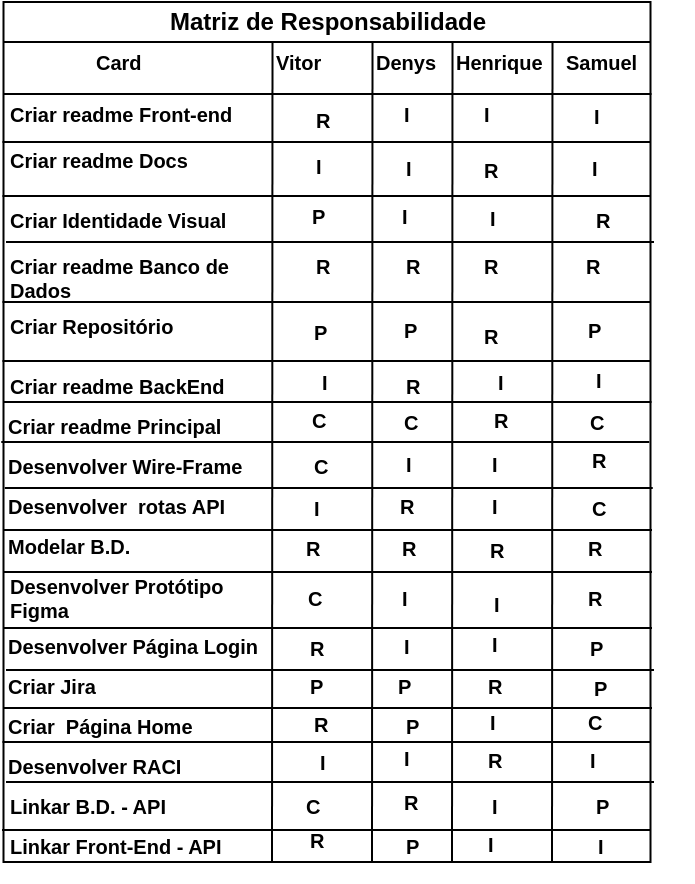 <mxfile>
    <diagram id="aZC29gAntfsDg5aTyT4Q" name="Page-1">
        <mxGraphModel dx="1061" dy="519" grid="1" gridSize="10" guides="1" tooltips="1" connect="1" arrows="1" fold="1" page="1" pageScale="1" pageWidth="827" pageHeight="1169" math="0" shadow="0">
            <root>
                <mxCell id="0"/>
                <mxCell id="1" parent="0"/>
                <mxCell id="7" value="&lt;font color=&quot;#000000&quot;&gt;Matriz de Responsabilidade&lt;/font&gt;" style="swimlane;whiteSpace=wrap;html=1;rotation=0;startSize=20;labelBackgroundColor=none;swimlaneFillColor=default;fillColor=default;" parent="1" vertex="1">
                    <mxGeometry x="175.75" y="40" width="323.5" height="430" as="geometry">
                        <mxRectangle x="-125.0" y="365" width="140" height="30" as="alternateBounds"/>
                    </mxGeometry>
                </mxCell>
                <mxCell id="11" value="&lt;span style=&quot;font-family: Helvetica; font-size: 10px; font-style: normal; font-variant-ligatures: normal; font-variant-caps: normal; font-weight: 700; letter-spacing: normal; orphans: 2; text-align: center; text-indent: 0px; text-transform: none; widows: 2; word-spacing: 0px; -webkit-text-stroke-width: 0px; text-decoration-thickness: initial; text-decoration-style: initial; text-decoration-color: initial; float: none; display: inline !important;&quot;&gt;Vitor&lt;br style=&quot;font-size: 10px;&quot;&gt;&lt;/span&gt;" style="text;whiteSpace=wrap;html=1;rotation=0;fontSize=10;labelBackgroundColor=none;fillColor=none;" parent="7" vertex="1">
                    <mxGeometry x="134.25" y="18" width="65" height="20" as="geometry"/>
                </mxCell>
                <mxCell id="17" value="&lt;span style=&quot;font-family: Helvetica; font-size: 10px; font-style: normal; font-variant-ligatures: normal; font-variant-caps: normal; font-weight: 700; letter-spacing: normal; orphans: 2; text-align: center; text-indent: 0px; text-transform: none; widows: 2; word-spacing: 0px; -webkit-text-stroke-width: 0px; text-decoration-thickness: initial; text-decoration-style: initial; text-decoration-color: initial; float: none; display: inline !important;&quot;&gt;Card&lt;br style=&quot;font-size: 10px;&quot;&gt;&lt;/span&gt;" style="text;whiteSpace=wrap;html=1;rotation=0;fontSize=10;labelBackgroundColor=none;fillColor=none;" parent="7" vertex="1">
                    <mxGeometry x="44.25" y="18" width="65" height="20" as="geometry"/>
                </mxCell>
                <mxCell id="9" value="" style="endArrow=none;html=1;" parent="7" edge="1">
                    <mxGeometry width="50" height="50" relative="1" as="geometry">
                        <mxPoint y="46" as="sourcePoint"/>
                        <mxPoint x="324" y="46" as="targetPoint"/>
                    </mxGeometry>
                </mxCell>
                <mxCell id="59" value="&lt;span style=&quot;font-family: Helvetica; font-size: 10px; font-style: normal; font-variant-ligatures: normal; font-variant-caps: normal; font-weight: 700; letter-spacing: normal; orphans: 2; text-align: center; text-indent: 0px; text-transform: none; widows: 2; word-spacing: 0px; -webkit-text-stroke-width: 0px; text-decoration-thickness: initial; text-decoration-style: initial; text-decoration-color: initial; float: none; display: inline !important;&quot;&gt;Henrique&lt;br style=&quot;font-size: 10px;&quot;&gt;&lt;/span&gt;" style="text;whiteSpace=wrap;html=1;rotation=0;fontSize=10;labelBackgroundColor=none;fillColor=none;" vertex="1" parent="7">
                    <mxGeometry x="224.25" y="18" width="65" height="20" as="geometry"/>
                </mxCell>
                <mxCell id="58" value="&lt;span style=&quot;font-family: Helvetica; font-size: 10px; font-style: normal; font-variant-ligatures: normal; font-variant-caps: normal; font-weight: 700; letter-spacing: normal; orphans: 2; text-align: center; text-indent: 0px; text-transform: none; widows: 2; word-spacing: 0px; -webkit-text-stroke-width: 0px; text-decoration-thickness: initial; text-decoration-style: initial; text-decoration-color: initial; float: none; display: inline !important;&quot;&gt;Samuel&lt;br style=&quot;font-size: 10px;&quot;&gt;&lt;/span&gt;" style="text;whiteSpace=wrap;html=1;rotation=0;fontSize=10;labelBackgroundColor=none;fillColor=none;" vertex="1" parent="7">
                    <mxGeometry x="279.25" y="18" width="65" height="20" as="geometry"/>
                </mxCell>
                <mxCell id="57" value="&lt;span style=&quot;font-family: Helvetica; font-size: 10px; font-style: normal; font-variant-ligatures: normal; font-variant-caps: normal; font-weight: 700; letter-spacing: normal; orphans: 2; text-align: center; text-indent: 0px; text-transform: none; widows: 2; word-spacing: 0px; -webkit-text-stroke-width: 0px; text-decoration-thickness: initial; text-decoration-style: initial; text-decoration-color: initial; float: none; display: inline !important;&quot;&gt;Denys&lt;br style=&quot;font-size: 10px;&quot;&gt;&lt;/span&gt;" style="text;whiteSpace=wrap;html=1;rotation=0;fontSize=10;labelBackgroundColor=none;fillColor=none;" vertex="1" parent="7">
                    <mxGeometry x="184.25" y="18" width="65" height="20" as="geometry"/>
                </mxCell>
                <mxCell id="62" value="" style="endArrow=none;html=1;" edge="1" parent="7">
                    <mxGeometry width="50" height="50" relative="1" as="geometry">
                        <mxPoint x="274.5" y="20" as="sourcePoint"/>
                        <mxPoint x="274.25" y="430" as="targetPoint"/>
                    </mxGeometry>
                </mxCell>
                <mxCell id="64" value="" style="endArrow=none;html=1;" edge="1" parent="7">
                    <mxGeometry width="50" height="50" relative="1" as="geometry">
                        <mxPoint x="224.5" y="20" as="sourcePoint"/>
                        <mxPoint x="224.25" y="430" as="targetPoint"/>
                    </mxGeometry>
                </mxCell>
                <mxCell id="65" value="" style="endArrow=none;html=1;" edge="1" parent="7">
                    <mxGeometry width="50" height="50" relative="1" as="geometry">
                        <mxPoint x="184.5" y="20" as="sourcePoint"/>
                        <mxPoint x="184.25" y="430" as="targetPoint"/>
                    </mxGeometry>
                </mxCell>
                <mxCell id="66" value="" style="endArrow=none;html=1;" edge="1" parent="7">
                    <mxGeometry width="50" height="50" relative="1" as="geometry">
                        <mxPoint x="134.5" y="20" as="sourcePoint"/>
                        <mxPoint x="134.25" y="430" as="targetPoint"/>
                    </mxGeometry>
                </mxCell>
                <mxCell id="67" value="" style="endArrow=none;html=1;" edge="1" parent="7">
                    <mxGeometry width="50" height="50" relative="1" as="geometry">
                        <mxPoint x="-0.5" y="70" as="sourcePoint"/>
                        <mxPoint x="323.5" y="70" as="targetPoint"/>
                    </mxGeometry>
                </mxCell>
                <mxCell id="68" value="&lt;span style=&quot;font-family: Helvetica; font-size: 10px; font-style: normal; font-variant-ligatures: normal; font-variant-caps: normal; font-weight: 700; letter-spacing: normal; orphans: 2; text-align: center; text-indent: 0px; text-transform: none; widows: 2; word-spacing: 0px; -webkit-text-stroke-width: 0px; text-decoration-thickness: initial; text-decoration-style: initial; text-decoration-color: initial; float: none; display: inline !important;&quot;&gt;Criar readme Front-end&lt;br style=&quot;font-size: 10px;&quot;&gt;&lt;/span&gt;" style="text;whiteSpace=wrap;html=1;rotation=0;fontSize=10;labelBackgroundColor=none;fillColor=none;" vertex="1" parent="7">
                    <mxGeometry x="1.25" y="44" width="130" height="30" as="geometry"/>
                </mxCell>
                <mxCell id="69" value="" style="endArrow=none;html=1;" edge="1" parent="7">
                    <mxGeometry width="50" height="50" relative="1" as="geometry">
                        <mxPoint x="-0.5" y="97" as="sourcePoint"/>
                        <mxPoint x="323.5" y="97" as="targetPoint"/>
                    </mxGeometry>
                </mxCell>
                <mxCell id="70" value="&lt;span style=&quot;font-family: Helvetica; font-size: 10px; font-style: normal; font-variant-ligatures: normal; font-variant-caps: normal; font-weight: 700; letter-spacing: normal; orphans: 2; text-align: center; text-indent: 0px; text-transform: none; widows: 2; word-spacing: 0px; -webkit-text-stroke-width: 0px; text-decoration-thickness: initial; text-decoration-style: initial; text-decoration-color: initial; float: none; display: inline !important;&quot;&gt;Criar readme Docs&lt;br style=&quot;font-size: 10px;&quot;&gt;&lt;/span&gt;" style="text;whiteSpace=wrap;html=1;rotation=0;fontSize=10;labelBackgroundColor=none;fillColor=none;" vertex="1" parent="7">
                    <mxGeometry x="1.25" y="67" width="130" height="30" as="geometry"/>
                </mxCell>
                <mxCell id="73" value="&lt;span style=&quot;font-family: Helvetica; font-size: 10px; font-style: normal; font-variant-ligatures: normal; font-variant-caps: normal; font-weight: 700; letter-spacing: normal; orphans: 2; text-align: center; text-indent: 0px; text-transform: none; widows: 2; word-spacing: 0px; -webkit-text-stroke-width: 0px; text-decoration-thickness: initial; text-decoration-style: initial; text-decoration-color: initial; float: none; display: inline !important;&quot;&gt;Criar readme Banco de Dados&lt;br style=&quot;font-size: 10px;&quot;&gt;&lt;/span&gt;" style="text;whiteSpace=wrap;html=1;rotation=0;fontSize=10;labelBackgroundColor=none;fillColor=none;" vertex="1" parent="7">
                    <mxGeometry x="1.25" y="120" width="130" height="30" as="geometry"/>
                </mxCell>
                <mxCell id="72" value="&lt;span style=&quot;font-family: Helvetica; font-size: 10px; font-style: normal; font-variant-ligatures: normal; font-variant-caps: normal; font-weight: 700; letter-spacing: normal; orphans: 2; text-align: center; text-indent: 0px; text-transform: none; widows: 2; word-spacing: 0px; -webkit-text-stroke-width: 0px; text-decoration-thickness: initial; text-decoration-style: initial; text-decoration-color: initial; float: none; display: inline !important;&quot;&gt;Criar Repositório&lt;br style=&quot;font-size: 10px;&quot;&gt;&lt;/span&gt;" style="text;whiteSpace=wrap;html=1;rotation=0;fontSize=10;labelBackgroundColor=none;fillColor=none;" vertex="1" parent="7">
                    <mxGeometry x="1.25" y="150" width="130" height="30" as="geometry"/>
                </mxCell>
                <mxCell id="71" value="&lt;span style=&quot;font-family: Helvetica; font-size: 10px; font-style: normal; font-variant-ligatures: normal; font-variant-caps: normal; font-weight: 700; letter-spacing: normal; orphans: 2; text-align: center; text-indent: 0px; text-transform: none; widows: 2; word-spacing: 0px; -webkit-text-stroke-width: 0px; text-decoration-thickness: initial; text-decoration-style: initial; text-decoration-color: initial; float: none; display: inline !important;&quot;&gt;Criar Identidade Visual&lt;br style=&quot;font-size: 10px;&quot;&gt;&lt;/span&gt;" style="text;whiteSpace=wrap;html=1;rotation=0;fontSize=10;labelBackgroundColor=none;fillColor=none;" vertex="1" parent="7">
                    <mxGeometry x="1.25" y="97" width="130" height="30" as="geometry"/>
                </mxCell>
                <mxCell id="74" value="" style="endArrow=none;html=1;" edge="1" parent="7">
                    <mxGeometry width="50" height="50" relative="1" as="geometry">
                        <mxPoint x="1.25" y="120" as="sourcePoint"/>
                        <mxPoint x="325.25" y="120" as="targetPoint"/>
                    </mxGeometry>
                </mxCell>
                <mxCell id="75" value="" style="endArrow=none;html=1;" edge="1" parent="7">
                    <mxGeometry width="50" height="50" relative="1" as="geometry">
                        <mxPoint x="-0.5" y="150" as="sourcePoint"/>
                        <mxPoint x="323.5" y="150" as="targetPoint"/>
                    </mxGeometry>
                </mxCell>
                <mxCell id="76" value="" style="endArrow=none;html=1;" edge="1" parent="7">
                    <mxGeometry width="50" height="50" relative="1" as="geometry">
                        <mxPoint x="-0.5" y="179.49" as="sourcePoint"/>
                        <mxPoint x="323.5" y="179.49" as="targetPoint"/>
                    </mxGeometry>
                </mxCell>
                <mxCell id="77" value="&lt;span style=&quot;font-family: Helvetica; font-size: 10px; font-style: normal; font-variant-ligatures: normal; font-variant-caps: normal; font-weight: 700; letter-spacing: normal; orphans: 2; text-align: center; text-indent: 0px; text-transform: none; widows: 2; word-spacing: 0px; -webkit-text-stroke-width: 0px; text-decoration-thickness: initial; text-decoration-style: initial; text-decoration-color: initial; float: none; display: inline !important;&quot;&gt;Criar readme BackEnd&lt;br style=&quot;font-size: 10px;&quot;&gt;&lt;/span&gt;" style="text;whiteSpace=wrap;html=1;rotation=0;fontSize=10;labelBackgroundColor=none;fillColor=none;" vertex="1" parent="7">
                    <mxGeometry x="1.25" y="180" width="130" height="30" as="geometry"/>
                </mxCell>
                <mxCell id="78" value="&lt;span style=&quot;font-family: Helvetica; font-size: 10px; font-style: normal; font-variant-ligatures: normal; font-variant-caps: normal; font-weight: 700; letter-spacing: normal; orphans: 2; text-align: center; text-indent: 0px; text-transform: none; widows: 2; word-spacing: 0px; -webkit-text-stroke-width: 0px; text-decoration-thickness: initial; text-decoration-style: initial; text-decoration-color: initial; float: none; display: inline !important;&quot;&gt;Criar readme Principal&lt;br style=&quot;font-size: 10px;&quot;&gt;&lt;/span&gt;" style="text;whiteSpace=wrap;html=1;rotation=0;fontSize=10;labelBackgroundColor=none;fillColor=none;" vertex="1" parent="7">
                    <mxGeometry y="200" width="130" height="30" as="geometry"/>
                </mxCell>
                <mxCell id="79" value="&lt;span style=&quot;font-family: Helvetica; font-size: 10px; font-style: normal; font-variant-ligatures: normal; font-variant-caps: normal; font-weight: 700; letter-spacing: normal; orphans: 2; text-align: center; text-indent: 0px; text-transform: none; widows: 2; word-spacing: 0px; -webkit-text-stroke-width: 0px; text-decoration-thickness: initial; text-decoration-style: initial; text-decoration-color: initial; float: none; display: inline !important;&quot;&gt;Desenvolver Wire-Frame&lt;br style=&quot;font-size: 10px;&quot;&gt;&lt;/span&gt;" style="text;whiteSpace=wrap;html=1;rotation=0;fontSize=10;labelBackgroundColor=none;fillColor=none;" vertex="1" parent="7">
                    <mxGeometry y="220" width="130" height="30" as="geometry"/>
                </mxCell>
                <mxCell id="80" value="&lt;span style=&quot;font-family: Helvetica; font-size: 10px; font-style: normal; font-variant-ligatures: normal; font-variant-caps: normal; font-weight: 700; letter-spacing: normal; orphans: 2; text-align: center; text-indent: 0px; text-transform: none; widows: 2; word-spacing: 0px; -webkit-text-stroke-width: 0px; text-decoration-thickness: initial; text-decoration-style: initial; text-decoration-color: initial; float: none; display: inline !important;&quot;&gt;Desenvolver&amp;nbsp; rotas API&lt;br style=&quot;font-size: 10px;&quot;&gt;&lt;/span&gt;" style="text;whiteSpace=wrap;html=1;rotation=0;fontSize=10;labelBackgroundColor=none;fillColor=none;" vertex="1" parent="7">
                    <mxGeometry y="240" width="130" height="30" as="geometry"/>
                </mxCell>
                <mxCell id="81" value="&lt;span style=&quot;font-family: Helvetica; font-size: 10px; font-style: normal; font-variant-ligatures: normal; font-variant-caps: normal; font-weight: 700; letter-spacing: normal; orphans: 2; text-align: center; text-indent: 0px; text-transform: none; widows: 2; word-spacing: 0px; -webkit-text-stroke-width: 0px; text-decoration-thickness: initial; text-decoration-style: initial; text-decoration-color: initial; float: none; display: inline !important;&quot;&gt;Modelar B.D.&lt;br style=&quot;font-size: 10px;&quot;&gt;&lt;/span&gt;" style="text;whiteSpace=wrap;html=1;rotation=0;fontSize=10;labelBackgroundColor=none;fillColor=none;" vertex="1" parent="7">
                    <mxGeometry y="260" width="130" height="30" as="geometry"/>
                </mxCell>
                <mxCell id="82" value="&lt;span style=&quot;font-family: Helvetica; font-size: 10px; font-style: normal; font-variant-ligatures: normal; font-variant-caps: normal; font-weight: 700; letter-spacing: normal; orphans: 2; text-align: center; text-indent: 0px; text-transform: none; widows: 2; word-spacing: 0px; -webkit-text-stroke-width: 0px; text-decoration-thickness: initial; text-decoration-style: initial; text-decoration-color: initial; float: none; display: inline !important;&quot;&gt;Desenvolver Protótipo Figma&lt;br style=&quot;font-size: 10px;&quot;&gt;&lt;/span&gt;" style="text;whiteSpace=wrap;html=1;rotation=0;fontSize=10;labelBackgroundColor=none;fillColor=none;" vertex="1" parent="7">
                    <mxGeometry x="1.25" y="280" width="130" height="30" as="geometry"/>
                </mxCell>
                <mxCell id="83" value="&lt;span style=&quot;font-family: Helvetica; font-size: 10px; font-style: normal; font-variant-ligatures: normal; font-variant-caps: normal; font-weight: 700; letter-spacing: normal; orphans: 2; text-align: center; text-indent: 0px; text-transform: none; widows: 2; word-spacing: 0px; -webkit-text-stroke-width: 0px; text-decoration-thickness: initial; text-decoration-style: initial; text-decoration-color: initial; float: none; display: inline !important;&quot;&gt;Desenvolver Página Login&lt;br style=&quot;font-size: 10px;&quot;&gt;&lt;/span&gt;" style="text;whiteSpace=wrap;html=1;rotation=0;fontSize=10;labelBackgroundColor=none;fillColor=none;" vertex="1" parent="7">
                    <mxGeometry y="310" width="130" height="30" as="geometry"/>
                </mxCell>
                <mxCell id="84" value="&lt;span style=&quot;font-family: Helvetica; font-size: 10px; font-style: normal; font-variant-ligatures: normal; font-variant-caps: normal; font-weight: 700; letter-spacing: normal; orphans: 2; text-align: center; text-indent: 0px; text-transform: none; widows: 2; word-spacing: 0px; -webkit-text-stroke-width: 0px; text-decoration-thickness: initial; text-decoration-style: initial; text-decoration-color: initial; float: none; display: inline !important;&quot;&gt;Criar Jira&lt;br style=&quot;font-size: 10px;&quot;&gt;&lt;/span&gt;" style="text;whiteSpace=wrap;html=1;rotation=0;fontSize=10;labelBackgroundColor=none;fillColor=none;" vertex="1" parent="7">
                    <mxGeometry y="330" width="130" height="30" as="geometry"/>
                </mxCell>
                <mxCell id="85" value="&lt;span style=&quot;font-family: Helvetica; font-size: 10px; font-style: normal; font-variant-ligatures: normal; font-variant-caps: normal; font-weight: 700; letter-spacing: normal; orphans: 2; text-align: center; text-indent: 0px; text-transform: none; widows: 2; word-spacing: 0px; -webkit-text-stroke-width: 0px; text-decoration-thickness: initial; text-decoration-style: initial; text-decoration-color: initial; float: none; display: inline !important;&quot;&gt;Desenvolver RACI&lt;br style=&quot;font-size: 10px;&quot;&gt;&lt;/span&gt;" style="text;whiteSpace=wrap;html=1;rotation=0;fontSize=10;labelBackgroundColor=none;fillColor=none;" vertex="1" parent="7">
                    <mxGeometry y="370" width="130" height="30" as="geometry"/>
                </mxCell>
                <mxCell id="86" value="&lt;span style=&quot;font-family: Helvetica; font-size: 10px; font-style: normal; font-variant-ligatures: normal; font-variant-caps: normal; font-weight: 700; letter-spacing: normal; orphans: 2; text-align: center; text-indent: 0px; text-transform: none; widows: 2; word-spacing: 0px; -webkit-text-stroke-width: 0px; text-decoration-thickness: initial; text-decoration-style: initial; text-decoration-color: initial; float: none; display: inline !important;&quot;&gt;Criar&amp;nbsp; Página Home&lt;br style=&quot;font-size: 10px;&quot;&gt;&lt;/span&gt;" style="text;whiteSpace=wrap;html=1;rotation=0;fontSize=10;labelBackgroundColor=none;fillColor=none;" vertex="1" parent="7">
                    <mxGeometry y="350" width="130" height="30" as="geometry"/>
                </mxCell>
                <mxCell id="87" value="" style="endArrow=none;html=1;" edge="1" parent="7">
                    <mxGeometry width="50" height="50" relative="1" as="geometry">
                        <mxPoint y="200" as="sourcePoint"/>
                        <mxPoint x="324" y="200" as="targetPoint"/>
                    </mxGeometry>
                </mxCell>
                <mxCell id="88" value="" style="endArrow=none;html=1;" edge="1" parent="7">
                    <mxGeometry width="50" height="50" relative="1" as="geometry">
                        <mxPoint x="-1.12" y="220" as="sourcePoint"/>
                        <mxPoint x="322.88" y="220" as="targetPoint"/>
                    </mxGeometry>
                </mxCell>
                <mxCell id="89" value="" style="endArrow=none;html=1;" edge="1" parent="7">
                    <mxGeometry width="50" height="50" relative="1" as="geometry">
                        <mxPoint x="0.63" y="243" as="sourcePoint"/>
                        <mxPoint x="324.63" y="243" as="targetPoint"/>
                    </mxGeometry>
                </mxCell>
                <mxCell id="90" value="" style="endArrow=none;html=1;" edge="1" parent="7">
                    <mxGeometry width="50" height="50" relative="1" as="geometry">
                        <mxPoint x="0.25" y="264" as="sourcePoint"/>
                        <mxPoint x="324.25" y="264" as="targetPoint"/>
                    </mxGeometry>
                </mxCell>
                <mxCell id="91" value="" style="endArrow=none;html=1;" edge="1" parent="7">
                    <mxGeometry width="50" height="50" relative="1" as="geometry">
                        <mxPoint x="0.25" y="285" as="sourcePoint"/>
                        <mxPoint x="324.25" y="285" as="targetPoint"/>
                    </mxGeometry>
                </mxCell>
                <mxCell id="92" value="" style="endArrow=none;html=1;" edge="1" parent="7">
                    <mxGeometry width="50" height="50" relative="1" as="geometry">
                        <mxPoint x="0.25" y="313" as="sourcePoint"/>
                        <mxPoint x="324.25" y="313" as="targetPoint"/>
                    </mxGeometry>
                </mxCell>
                <mxCell id="95" value="" style="endArrow=none;html=1;" edge="1" parent="7">
                    <mxGeometry width="50" height="50" relative="1" as="geometry">
                        <mxPoint x="1.25" y="390" as="sourcePoint"/>
                        <mxPoint x="325.25" y="390" as="targetPoint"/>
                    </mxGeometry>
                </mxCell>
                <mxCell id="94" value="" style="endArrow=none;html=1;" edge="1" parent="7">
                    <mxGeometry width="50" height="50" relative="1" as="geometry">
                        <mxPoint x="-0.5" y="370" as="sourcePoint"/>
                        <mxPoint x="323.5" y="370" as="targetPoint"/>
                    </mxGeometry>
                </mxCell>
                <mxCell id="97" value="&lt;span style=&quot;font-family: Helvetica; font-size: 10px; font-style: normal; font-variant-ligatures: normal; font-variant-caps: normal; font-weight: 700; letter-spacing: normal; orphans: 2; text-align: center; text-indent: 0px; text-transform: none; widows: 2; word-spacing: 0px; -webkit-text-stroke-width: 0px; text-decoration-thickness: initial; text-decoration-style: initial; text-decoration-color: initial; float: none; display: inline !important;&quot;&gt;Linkar B.D. - API&lt;br style=&quot;font-size: 10px;&quot;&gt;&lt;/span&gt;" style="text;whiteSpace=wrap;html=1;rotation=0;fontSize=10;labelBackgroundColor=none;fillColor=none;" vertex="1" parent="7">
                    <mxGeometry x="1.25" y="390" width="130" height="30" as="geometry"/>
                </mxCell>
                <mxCell id="98" value="&lt;span style=&quot;font-family: Helvetica; font-size: 10px; font-style: normal; font-variant-ligatures: normal; font-variant-caps: normal; font-weight: 700; letter-spacing: normal; orphans: 2; text-align: center; text-indent: 0px; text-transform: none; widows: 2; word-spacing: 0px; -webkit-text-stroke-width: 0px; text-decoration-thickness: initial; text-decoration-style: initial; text-decoration-color: initial; float: none; display: inline !important;&quot;&gt;Linkar Front-End - API&lt;br style=&quot;font-size: 10px;&quot;&gt;&lt;/span&gt;" style="text;whiteSpace=wrap;html=1;rotation=0;fontSize=10;labelBackgroundColor=none;fillColor=none;" vertex="1" parent="7">
                    <mxGeometry x="1.25" y="410" width="130" height="30" as="geometry"/>
                </mxCell>
                <mxCell id="146" value="&lt;span style=&quot;font-family: Helvetica; font-size: 10px; font-style: normal; font-variant-ligatures: normal; font-variant-caps: normal; font-weight: 700; letter-spacing: normal; orphans: 2; text-align: center; text-indent: 0px; text-transform: none; widows: 2; word-spacing: 0px; -webkit-text-stroke-width: 0px; text-decoration-thickness: initial; text-decoration-style: initial; text-decoration-color: initial; float: none; display: inline !important;&quot;&gt;R&lt;br style=&quot;font-size: 10px;&quot;&gt;&lt;/span&gt;" style="text;whiteSpace=wrap;html=1;rotation=0;fontSize=10;labelBackgroundColor=none;fillColor=none;" vertex="1" parent="7">
                    <mxGeometry x="154.25" y="47" width="15" height="20" as="geometry"/>
                </mxCell>
                <mxCell id="147" value="&lt;span style=&quot;font-family: Helvetica; font-size: 10px; font-style: normal; font-variant-ligatures: normal; font-variant-caps: normal; font-weight: 700; letter-spacing: normal; orphans: 2; text-align: center; text-indent: 0px; text-transform: none; widows: 2; word-spacing: 0px; -webkit-text-stroke-width: 0px; text-decoration-thickness: initial; text-decoration-style: initial; text-decoration-color: initial; float: none; display: inline !important;&quot;&gt;R&lt;br style=&quot;font-size: 10px;&quot;&gt;&lt;/span&gt;" style="text;whiteSpace=wrap;html=1;rotation=0;fontSize=10;labelBackgroundColor=none;fillColor=none;" vertex="1" parent="7">
                    <mxGeometry x="238.25" y="72" width="15" height="20" as="geometry"/>
                </mxCell>
                <mxCell id="148" value="&lt;span style=&quot;font-family: Helvetica; font-size: 10px; font-style: normal; font-variant-ligatures: normal; font-variant-caps: normal; font-weight: 700; letter-spacing: normal; orphans: 2; text-align: center; text-indent: 0px; text-transform: none; widows: 2; word-spacing: 0px; -webkit-text-stroke-width: 0px; text-decoration-thickness: initial; text-decoration-style: initial; text-decoration-color: initial; float: none; display: inline !important;&quot;&gt;R&lt;br style=&quot;font-size: 10px;&quot;&gt;&lt;/span&gt;" style="text;whiteSpace=wrap;html=1;rotation=0;fontSize=10;labelBackgroundColor=none;fillColor=none;" vertex="1" parent="7">
                    <mxGeometry x="294.25" y="97" width="15" height="20" as="geometry"/>
                </mxCell>
                <mxCell id="149" value="&lt;span style=&quot;font-family: Helvetica; font-size: 10px; font-style: normal; font-variant-ligatures: normal; font-variant-caps: normal; font-weight: 700; letter-spacing: normal; orphans: 2; text-align: center; text-indent: 0px; text-transform: none; widows: 2; word-spacing: 0px; -webkit-text-stroke-width: 0px; text-decoration-thickness: initial; text-decoration-style: initial; text-decoration-color: initial; float: none; display: inline !important;&quot;&gt;R&lt;br style=&quot;font-size: 10px;&quot;&gt;&lt;/span&gt;" style="text;whiteSpace=wrap;html=1;rotation=0;fontSize=10;labelBackgroundColor=none;fillColor=none;" vertex="1" parent="7">
                    <mxGeometry x="154.25" y="120" width="15" height="20" as="geometry"/>
                </mxCell>
                <mxCell id="150" value="&lt;span style=&quot;font-family: Helvetica; font-size: 10px; font-style: normal; font-variant-ligatures: normal; font-variant-caps: normal; font-weight: 700; letter-spacing: normal; orphans: 2; text-align: center; text-indent: 0px; text-transform: none; widows: 2; word-spacing: 0px; -webkit-text-stroke-width: 0px; text-decoration-thickness: initial; text-decoration-style: initial; text-decoration-color: initial; float: none; display: inline !important;&quot;&gt;R&lt;br style=&quot;font-size: 10px;&quot;&gt;&lt;/span&gt;" style="text;whiteSpace=wrap;html=1;rotation=0;fontSize=10;labelBackgroundColor=none;fillColor=none;" vertex="1" parent="7">
                    <mxGeometry x="199.25" y="120" width="15" height="20" as="geometry"/>
                </mxCell>
                <mxCell id="151" value="&lt;span style=&quot;font-family: Helvetica; font-size: 10px; font-style: normal; font-variant-ligatures: normal; font-variant-caps: normal; font-weight: 700; letter-spacing: normal; orphans: 2; text-align: center; text-indent: 0px; text-transform: none; widows: 2; word-spacing: 0px; -webkit-text-stroke-width: 0px; text-decoration-thickness: initial; text-decoration-style: initial; text-decoration-color: initial; float: none; display: inline !important;&quot;&gt;R&lt;br style=&quot;font-size: 10px;&quot;&gt;&lt;/span&gt;" style="text;whiteSpace=wrap;html=1;rotation=0;fontSize=10;labelBackgroundColor=none;fillColor=none;" vertex="1" parent="7">
                    <mxGeometry x="238.25" y="120" width="15" height="20" as="geometry"/>
                </mxCell>
                <mxCell id="152" value="&lt;span style=&quot;font-family: Helvetica; font-size: 10px; font-style: normal; font-variant-ligatures: normal; font-variant-caps: normal; font-weight: 700; letter-spacing: normal; orphans: 2; text-align: center; text-indent: 0px; text-transform: none; widows: 2; word-spacing: 0px; -webkit-text-stroke-width: 0px; text-decoration-thickness: initial; text-decoration-style: initial; text-decoration-color: initial; float: none; display: inline !important;&quot;&gt;R&lt;br style=&quot;font-size: 10px;&quot;&gt;&lt;/span&gt;" style="text;whiteSpace=wrap;html=1;rotation=0;fontSize=10;labelBackgroundColor=none;fillColor=none;" vertex="1" parent="7">
                    <mxGeometry x="289.25" y="120" width="15" height="20" as="geometry"/>
                </mxCell>
                <mxCell id="153" value="&lt;span style=&quot;font-family: Helvetica; font-size: 10px; font-style: normal; font-variant-ligatures: normal; font-variant-caps: normal; font-weight: 700; letter-spacing: normal; orphans: 2; text-align: center; text-indent: 0px; text-transform: none; widows: 2; word-spacing: 0px; -webkit-text-stroke-width: 0px; text-decoration-thickness: initial; text-decoration-style: initial; text-decoration-color: initial; float: none; display: inline !important;&quot;&gt;R&lt;br style=&quot;font-size: 10px;&quot;&gt;&lt;/span&gt;" style="text;whiteSpace=wrap;html=1;rotation=0;fontSize=10;labelBackgroundColor=none;fillColor=none;" vertex="1" parent="7">
                    <mxGeometry x="199.25" y="180" width="15" height="20" as="geometry"/>
                </mxCell>
                <mxCell id="154" value="&lt;span style=&quot;font-family: Helvetica; font-size: 10px; font-style: normal; font-variant-ligatures: normal; font-variant-caps: normal; font-weight: 700; letter-spacing: normal; orphans: 2; text-align: center; text-indent: 0px; text-transform: none; widows: 2; word-spacing: 0px; -webkit-text-stroke-width: 0px; text-decoration-thickness: initial; text-decoration-style: initial; text-decoration-color: initial; float: none; display: inline !important;&quot;&gt;R&lt;br style=&quot;font-size: 10px;&quot;&gt;&lt;/span&gt;" style="text;whiteSpace=wrap;html=1;rotation=0;fontSize=10;labelBackgroundColor=none;fillColor=none;" vertex="1" parent="7">
                    <mxGeometry x="238.25" y="155" width="15" height="20" as="geometry"/>
                </mxCell>
                <mxCell id="169" value="&lt;span style=&quot;font-family: Helvetica; font-size: 10px; font-style: normal; font-variant-ligatures: normal; font-variant-caps: normal; font-weight: 700; letter-spacing: normal; orphans: 2; text-align: center; text-indent: 0px; text-transform: none; widows: 2; word-spacing: 0px; -webkit-text-stroke-width: 0px; text-decoration-thickness: initial; text-decoration-style: initial; text-decoration-color: initial; float: none; display: inline !important;&quot;&gt;I&lt;br style=&quot;font-size: 10px;&quot;&gt;&lt;/span&gt;" style="text;whiteSpace=wrap;html=1;rotation=0;fontSize=10;labelBackgroundColor=none;fillColor=none;" vertex="1" parent="7">
                    <mxGeometry x="238.25" y="44" width="15" height="20" as="geometry"/>
                </mxCell>
                <mxCell id="170" value="&lt;span style=&quot;font-family: Helvetica; font-size: 10px; font-style: normal; font-variant-ligatures: normal; font-variant-caps: normal; font-weight: 700; letter-spacing: normal; orphans: 2; text-align: center; text-indent: 0px; text-transform: none; widows: 2; word-spacing: 0px; -webkit-text-stroke-width: 0px; text-decoration-thickness: initial; text-decoration-style: initial; text-decoration-color: initial; float: none; display: inline !important;&quot;&gt;I&lt;br style=&quot;font-size: 10px;&quot;&gt;&lt;/span&gt;" style="text;whiteSpace=wrap;html=1;rotation=0;fontSize=10;labelBackgroundColor=none;fillColor=none;" vertex="1" parent="7">
                    <mxGeometry x="241.25" y="96" width="15" height="20" as="geometry"/>
                </mxCell>
                <mxCell id="171" value="&lt;span style=&quot;font-family: Helvetica; font-size: 10px; font-style: normal; font-variant-ligatures: normal; font-variant-caps: normal; font-weight: 700; letter-spacing: normal; orphans: 2; text-align: center; text-indent: 0px; text-transform: none; widows: 2; word-spacing: 0px; -webkit-text-stroke-width: 0px; text-decoration-thickness: initial; text-decoration-style: initial; text-decoration-color: initial; float: none; display: inline !important;&quot;&gt;I&lt;br style=&quot;font-size: 10px;&quot;&gt;&lt;/span&gt;" style="text;whiteSpace=wrap;html=1;rotation=0;fontSize=10;labelBackgroundColor=none;fillColor=none;" vertex="1" parent="7">
                    <mxGeometry x="245.25" y="178" width="15" height="20" as="geometry"/>
                </mxCell>
                <mxCell id="180" value="&lt;span style=&quot;font-family: Helvetica; font-size: 10px; font-style: normal; font-variant-ligatures: normal; font-variant-caps: normal; font-weight: 700; letter-spacing: normal; orphans: 2; text-align: center; text-indent: 0px; text-transform: none; widows: 2; word-spacing: 0px; -webkit-text-stroke-width: 0px; text-decoration-thickness: initial; text-decoration-style: initial; text-decoration-color: initial; float: none; display: inline !important;&quot;&gt;P&lt;br style=&quot;font-size: 10px;&quot;&gt;&lt;/span&gt;" style="text;whiteSpace=wrap;html=1;rotation=0;fontSize=10;labelBackgroundColor=none;fillColor=none;" vertex="1" parent="7">
                    <mxGeometry x="199.25" y="410" width="15" height="20" as="geometry"/>
                </mxCell>
                <mxCell id="181" value="&lt;span style=&quot;font-family: Helvetica; font-size: 10px; font-style: normal; font-variant-ligatures: normal; font-variant-caps: normal; font-weight: 700; letter-spacing: normal; orphans: 2; text-align: center; text-indent: 0px; text-transform: none; widows: 2; word-spacing: 0px; -webkit-text-stroke-width: 0px; text-decoration-thickness: initial; text-decoration-style: initial; text-decoration-color: initial; float: none; display: inline !important;&quot;&gt;P&lt;br style=&quot;font-size: 10px;&quot;&gt;&lt;/span&gt;" style="text;whiteSpace=wrap;html=1;rotation=0;fontSize=10;labelBackgroundColor=none;fillColor=none;" vertex="1" parent="7">
                    <mxGeometry x="294.25" y="390" width="15" height="20" as="geometry"/>
                </mxCell>
                <mxCell id="182" value="&lt;span style=&quot;font-family: Helvetica; font-size: 10px; font-style: normal; font-variant-ligatures: normal; font-variant-caps: normal; font-weight: 700; letter-spacing: normal; orphans: 2; text-align: center; text-indent: 0px; text-transform: none; widows: 2; word-spacing: 0px; -webkit-text-stroke-width: 0px; text-decoration-thickness: initial; text-decoration-style: initial; text-decoration-color: initial; float: none; display: inline !important;&quot;&gt;C&lt;br style=&quot;font-size: 10px;&quot;&gt;&lt;/span&gt;" style="text;whiteSpace=wrap;html=1;rotation=0;fontSize=10;labelBackgroundColor=none;fillColor=none;" vertex="1" parent="7">
                    <mxGeometry x="149.25" y="390" width="15" height="20" as="geometry"/>
                </mxCell>
                <mxCell id="197" value="&lt;span style=&quot;font-family: Helvetica; font-size: 10px; font-style: normal; font-variant-ligatures: normal; font-variant-caps: normal; font-weight: 700; letter-spacing: normal; orphans: 2; text-align: center; text-indent: 0px; text-transform: none; widows: 2; word-spacing: 0px; -webkit-text-stroke-width: 0px; text-decoration-thickness: initial; text-decoration-style: initial; text-decoration-color: initial; float: none; display: inline !important;&quot;&gt;P&lt;br style=&quot;font-size: 10px;&quot;&gt;&lt;/span&gt;" style="text;whiteSpace=wrap;html=1;rotation=0;fontSize=10;labelBackgroundColor=none;fillColor=none;" vertex="1" parent="7">
                    <mxGeometry x="153.25" y="153" width="15" height="20" as="geometry"/>
                </mxCell>
                <mxCell id="93" value="" style="endArrow=none;html=1;" edge="1" parent="1">
                    <mxGeometry width="50" height="50" relative="1" as="geometry">
                        <mxPoint x="177.0" y="374" as="sourcePoint"/>
                        <mxPoint x="501" y="374" as="targetPoint"/>
                    </mxGeometry>
                </mxCell>
                <mxCell id="96" value="" style="endArrow=none;html=1;" edge="1" parent="1">
                    <mxGeometry width="50" height="50" relative="1" as="geometry">
                        <mxPoint x="176.0" y="393" as="sourcePoint"/>
                        <mxPoint x="500" y="393" as="targetPoint"/>
                    </mxGeometry>
                </mxCell>
                <mxCell id="99" value="" style="endArrow=none;html=1;" edge="1" parent="1">
                    <mxGeometry width="50" height="50" relative="1" as="geometry">
                        <mxPoint x="175.0" y="454" as="sourcePoint"/>
                        <mxPoint x="499" y="454" as="targetPoint"/>
                    </mxGeometry>
                </mxCell>
                <mxCell id="155" value="&lt;span style=&quot;font-family: Helvetica; font-size: 10px; font-style: normal; font-variant-ligatures: normal; font-variant-caps: normal; font-weight: 700; letter-spacing: normal; orphans: 2; text-align: center; text-indent: 0px; text-transform: none; widows: 2; word-spacing: 0px; -webkit-text-stroke-width: 0px; text-decoration-thickness: initial; text-decoration-style: initial; text-decoration-color: initial; float: none; display: inline !important;&quot;&gt;R&lt;br style=&quot;font-size: 10px;&quot;&gt;&lt;/span&gt;" style="text;whiteSpace=wrap;html=1;rotation=0;fontSize=10;labelBackgroundColor=none;fillColor=none;" vertex="1" parent="1">
                    <mxGeometry x="419" y="237" width="15" height="20" as="geometry"/>
                </mxCell>
                <mxCell id="156" value="&lt;span style=&quot;font-family: Helvetica; font-size: 10px; font-style: normal; font-variant-ligatures: normal; font-variant-caps: normal; font-weight: 700; letter-spacing: normal; orphans: 2; text-align: center; text-indent: 0px; text-transform: none; widows: 2; word-spacing: 0px; -webkit-text-stroke-width: 0px; text-decoration-thickness: initial; text-decoration-style: initial; text-decoration-color: initial; float: none; display: inline !important;&quot;&gt;R&lt;br style=&quot;font-size: 10px;&quot;&gt;&lt;/span&gt;" style="text;whiteSpace=wrap;html=1;rotation=0;fontSize=10;labelBackgroundColor=none;fillColor=none;" vertex="1" parent="1">
                    <mxGeometry x="468" y="257" width="15" height="20" as="geometry"/>
                </mxCell>
                <mxCell id="157" value="&lt;span style=&quot;font-family: Helvetica; font-size: 10px; font-style: normal; font-variant-ligatures: normal; font-variant-caps: normal; font-weight: 700; letter-spacing: normal; orphans: 2; text-align: center; text-indent: 0px; text-transform: none; widows: 2; word-spacing: 0px; -webkit-text-stroke-width: 0px; text-decoration-thickness: initial; text-decoration-style: initial; text-decoration-color: initial; float: none; display: inline !important;&quot;&gt;R&lt;br style=&quot;font-size: 10px;&quot;&gt;&lt;/span&gt;" style="text;whiteSpace=wrap;html=1;rotation=0;fontSize=10;labelBackgroundColor=none;fillColor=none;" vertex="1" parent="1">
                    <mxGeometry x="372" y="280" width="15" height="20" as="geometry"/>
                </mxCell>
                <mxCell id="158" value="&lt;span style=&quot;font-family: Helvetica; font-size: 10px; font-style: normal; font-variant-ligatures: normal; font-variant-caps: normal; font-weight: 700; letter-spacing: normal; orphans: 2; text-align: center; text-indent: 0px; text-transform: none; widows: 2; word-spacing: 0px; -webkit-text-stroke-width: 0px; text-decoration-thickness: initial; text-decoration-style: initial; text-decoration-color: initial; float: none; display: inline !important;&quot;&gt;R&lt;br style=&quot;font-size: 10px;&quot;&gt;&lt;/span&gt;" style="text;whiteSpace=wrap;html=1;rotation=0;fontSize=10;labelBackgroundColor=none;fillColor=none;" vertex="1" parent="1">
                    <mxGeometry x="373" y="301" width="15" height="20" as="geometry"/>
                </mxCell>
                <mxCell id="159" value="&lt;span style=&quot;font-family: Helvetica; font-size: 10px; font-style: normal; font-variant-ligatures: normal; font-variant-caps: normal; font-weight: 700; letter-spacing: normal; orphans: 2; text-align: center; text-indent: 0px; text-transform: none; widows: 2; word-spacing: 0px; -webkit-text-stroke-width: 0px; text-decoration-thickness: initial; text-decoration-style: initial; text-decoration-color: initial; float: none; display: inline !important;&quot;&gt;R&lt;br style=&quot;font-size: 10px;&quot;&gt;&lt;/span&gt;" style="text;whiteSpace=wrap;html=1;rotation=0;fontSize=10;labelBackgroundColor=none;fillColor=none;" vertex="1" parent="1">
                    <mxGeometry x="325" y="301" width="15" height="20" as="geometry"/>
                </mxCell>
                <mxCell id="160" value="&lt;span style=&quot;font-family: Helvetica; font-size: 10px; font-style: normal; font-variant-ligatures: normal; font-variant-caps: normal; font-weight: 700; letter-spacing: normal; orphans: 2; text-align: center; text-indent: 0px; text-transform: none; widows: 2; word-spacing: 0px; -webkit-text-stroke-width: 0px; text-decoration-thickness: initial; text-decoration-style: initial; text-decoration-color: initial; float: none; display: inline !important;&quot;&gt;R&lt;br style=&quot;font-size: 10px;&quot;&gt;&lt;/span&gt;" style="text;whiteSpace=wrap;html=1;rotation=0;fontSize=10;labelBackgroundColor=none;fillColor=none;" vertex="1" parent="1">
                    <mxGeometry x="417" y="302" width="15" height="20" as="geometry"/>
                </mxCell>
                <mxCell id="161" value="&lt;span style=&quot;font-family: Helvetica; font-size: 10px; font-style: normal; font-variant-ligatures: normal; font-variant-caps: normal; font-weight: 700; letter-spacing: normal; orphans: 2; text-align: center; text-indent: 0px; text-transform: none; widows: 2; word-spacing: 0px; -webkit-text-stroke-width: 0px; text-decoration-thickness: initial; text-decoration-style: initial; text-decoration-color: initial; float: none; display: inline !important;&quot;&gt;R&lt;br style=&quot;font-size: 10px;&quot;&gt;&lt;/span&gt;" style="text;whiteSpace=wrap;html=1;rotation=0;fontSize=10;labelBackgroundColor=none;fillColor=none;" vertex="1" parent="1">
                    <mxGeometry x="466" y="301" width="15" height="20" as="geometry"/>
                </mxCell>
                <mxCell id="162" value="&lt;span style=&quot;font-family: Helvetica; font-size: 10px; font-style: normal; font-variant-ligatures: normal; font-variant-caps: normal; font-weight: 700; letter-spacing: normal; orphans: 2; text-align: center; text-indent: 0px; text-transform: none; widows: 2; word-spacing: 0px; -webkit-text-stroke-width: 0px; text-decoration-thickness: initial; text-decoration-style: initial; text-decoration-color: initial; float: none; display: inline !important;&quot;&gt;R&lt;br style=&quot;font-size: 10px;&quot;&gt;&lt;/span&gt;" style="text;whiteSpace=wrap;html=1;rotation=0;fontSize=10;labelBackgroundColor=none;fillColor=none;" vertex="1" parent="1">
                    <mxGeometry x="466" y="326" width="15" height="20" as="geometry"/>
                </mxCell>
                <mxCell id="163" value="&lt;span style=&quot;font-family: Helvetica; font-size: 10px; font-style: normal; font-variant-ligatures: normal; font-variant-caps: normal; font-weight: 700; letter-spacing: normal; orphans: 2; text-align: center; text-indent: 0px; text-transform: none; widows: 2; word-spacing: 0px; -webkit-text-stroke-width: 0px; text-decoration-thickness: initial; text-decoration-style: initial; text-decoration-color: initial; float: none; display: inline !important;&quot;&gt;R&lt;br style=&quot;font-size: 10px;&quot;&gt;&lt;/span&gt;" style="text;whiteSpace=wrap;html=1;rotation=0;fontSize=10;labelBackgroundColor=none;fillColor=none;" vertex="1" parent="1">
                    <mxGeometry x="327" y="351" width="15" height="20" as="geometry"/>
                </mxCell>
                <mxCell id="164" value="&lt;span style=&quot;font-family: Helvetica; font-size: 10px; font-style: normal; font-variant-ligatures: normal; font-variant-caps: normal; font-weight: 700; letter-spacing: normal; orphans: 2; text-align: center; text-indent: 0px; text-transform: none; widows: 2; word-spacing: 0px; -webkit-text-stroke-width: 0px; text-decoration-thickness: initial; text-decoration-style: initial; text-decoration-color: initial; float: none; display: inline !important;&quot;&gt;R&lt;br style=&quot;font-size: 10px;&quot;&gt;&lt;/span&gt;" style="text;whiteSpace=wrap;html=1;rotation=0;fontSize=10;labelBackgroundColor=none;fillColor=none;" vertex="1" parent="1">
                    <mxGeometry x="416" y="370" width="15" height="20" as="geometry"/>
                </mxCell>
                <mxCell id="165" value="&lt;span style=&quot;font-family: Helvetica; font-size: 10px; font-style: normal; font-variant-ligatures: normal; font-variant-caps: normal; font-weight: 700; letter-spacing: normal; orphans: 2; text-align: center; text-indent: 0px; text-transform: none; widows: 2; word-spacing: 0px; -webkit-text-stroke-width: 0px; text-decoration-thickness: initial; text-decoration-style: initial; text-decoration-color: initial; float: none; display: inline !important;&quot;&gt;R&lt;br style=&quot;font-size: 10px;&quot;&gt;&lt;/span&gt;" style="text;whiteSpace=wrap;html=1;rotation=0;fontSize=10;labelBackgroundColor=none;fillColor=none;" vertex="1" parent="1">
                    <mxGeometry x="329" y="389" width="15" height="20" as="geometry"/>
                </mxCell>
                <mxCell id="166" value="&lt;span style=&quot;font-family: Helvetica; font-size: 10px; font-style: normal; font-variant-ligatures: normal; font-variant-caps: normal; font-weight: 700; letter-spacing: normal; orphans: 2; text-align: center; text-indent: 0px; text-transform: none; widows: 2; word-spacing: 0px; -webkit-text-stroke-width: 0px; text-decoration-thickness: initial; text-decoration-style: initial; text-decoration-color: initial; float: none; display: inline !important;&quot;&gt;R&lt;br style=&quot;font-size: 10px;&quot;&gt;&lt;/span&gt;" style="text;whiteSpace=wrap;html=1;rotation=0;fontSize=10;labelBackgroundColor=none;fillColor=none;" vertex="1" parent="1">
                    <mxGeometry x="416" y="407" width="15" height="20" as="geometry"/>
                </mxCell>
                <mxCell id="167" value="&lt;span style=&quot;font-family: Helvetica; font-size: 10px; font-style: normal; font-variant-ligatures: normal; font-variant-caps: normal; font-weight: 700; letter-spacing: normal; orphans: 2; text-align: center; text-indent: 0px; text-transform: none; widows: 2; word-spacing: 0px; -webkit-text-stroke-width: 0px; text-decoration-thickness: initial; text-decoration-style: initial; text-decoration-color: initial; float: none; display: inline !important;&quot;&gt;R&lt;br style=&quot;font-size: 10px;&quot;&gt;&lt;/span&gt;" style="text;whiteSpace=wrap;html=1;rotation=0;fontSize=10;labelBackgroundColor=none;fillColor=none;" vertex="1" parent="1">
                    <mxGeometry x="374" y="428" width="15" height="20" as="geometry"/>
                </mxCell>
                <mxCell id="168" value="&lt;span style=&quot;font-family: Helvetica; font-size: 10px; font-style: normal; font-variant-ligatures: normal; font-variant-caps: normal; font-weight: 700; letter-spacing: normal; orphans: 2; text-align: center; text-indent: 0px; text-transform: none; widows: 2; word-spacing: 0px; -webkit-text-stroke-width: 0px; text-decoration-thickness: initial; text-decoration-style: initial; text-decoration-color: initial; float: none; display: inline !important;&quot;&gt;R&lt;br style=&quot;font-size: 10px;&quot;&gt;&lt;/span&gt;" style="text;whiteSpace=wrap;html=1;rotation=0;fontSize=10;labelBackgroundColor=none;fillColor=none;" vertex="1" parent="1">
                    <mxGeometry x="327" y="447" width="15" height="20" as="geometry"/>
                </mxCell>
                <mxCell id="172" value="&lt;span style=&quot;font-family: Helvetica; font-size: 10px; font-style: normal; font-variant-ligatures: normal; font-variant-caps: normal; font-weight: 700; letter-spacing: normal; orphans: 2; text-align: center; text-indent: 0px; text-transform: none; widows: 2; word-spacing: 0px; -webkit-text-stroke-width: 0px; text-decoration-thickness: initial; text-decoration-style: initial; text-decoration-color: initial; float: none; display: inline !important;&quot;&gt;I&lt;br style=&quot;font-size: 10px;&quot;&gt;&lt;/span&gt;" style="text;whiteSpace=wrap;html=1;rotation=0;fontSize=10;labelBackgroundColor=none;fillColor=none;" vertex="1" parent="1">
                    <mxGeometry x="418" y="259" width="15" height="20" as="geometry"/>
                </mxCell>
                <mxCell id="173" value="&lt;span style=&quot;font-family: Helvetica; font-size: 10px; font-style: normal; font-variant-ligatures: normal; font-variant-caps: normal; font-weight: 700; letter-spacing: normal; orphans: 2; text-align: center; text-indent: 0px; text-transform: none; widows: 2; word-spacing: 0px; -webkit-text-stroke-width: 0px; text-decoration-thickness: initial; text-decoration-style: initial; text-decoration-color: initial; float: none; display: inline !important;&quot;&gt;I&lt;br style=&quot;font-size: 10px;&quot;&gt;&lt;/span&gt;" style="text;whiteSpace=wrap;html=1;rotation=0;fontSize=10;labelBackgroundColor=none;fillColor=none;" vertex="1" parent="1">
                    <mxGeometry x="418" y="280" width="15" height="20" as="geometry"/>
                </mxCell>
                <mxCell id="174" value="&lt;span style=&quot;font-family: Helvetica; font-size: 10px; font-style: normal; font-variant-ligatures: normal; font-variant-caps: normal; font-weight: 700; letter-spacing: normal; orphans: 2; text-align: center; text-indent: 0px; text-transform: none; widows: 2; word-spacing: 0px; -webkit-text-stroke-width: 0px; text-decoration-thickness: initial; text-decoration-style: initial; text-decoration-color: initial; float: none; display: inline !important;&quot;&gt;I&lt;br style=&quot;font-size: 10px;&quot;&gt;&lt;/span&gt;" style="text;whiteSpace=wrap;html=1;rotation=0;fontSize=10;labelBackgroundColor=none;fillColor=none;" vertex="1" parent="1">
                    <mxGeometry x="419" y="329" width="15" height="20" as="geometry"/>
                </mxCell>
                <mxCell id="175" value="&lt;span style=&quot;font-family: Helvetica; font-size: 10px; font-style: normal; font-variant-ligatures: normal; font-variant-caps: normal; font-weight: 700; letter-spacing: normal; orphans: 2; text-align: center; text-indent: 0px; text-transform: none; widows: 2; word-spacing: 0px; -webkit-text-stroke-width: 0px; text-decoration-thickness: initial; text-decoration-style: initial; text-decoration-color: initial; float: none; display: inline !important;&quot;&gt;I&lt;br style=&quot;font-size: 10px;&quot;&gt;&lt;/span&gt;" style="text;whiteSpace=wrap;html=1;rotation=0;fontSize=10;labelBackgroundColor=none;fillColor=none;" vertex="1" parent="1">
                    <mxGeometry x="418" y="349" width="15" height="20" as="geometry"/>
                </mxCell>
                <mxCell id="176" value="&lt;span style=&quot;font-family: Helvetica; font-size: 10px; font-style: normal; font-variant-ligatures: normal; font-variant-caps: normal; font-weight: 700; letter-spacing: normal; orphans: 2; text-align: center; text-indent: 0px; text-transform: none; widows: 2; word-spacing: 0px; -webkit-text-stroke-width: 0px; text-decoration-thickness: initial; text-decoration-style: initial; text-decoration-color: initial; float: none; display: inline !important;&quot;&gt;I&lt;br style=&quot;font-size: 10px;&quot;&gt;&lt;/span&gt;" style="text;whiteSpace=wrap;html=1;rotation=0;fontSize=10;labelBackgroundColor=none;fillColor=none;" vertex="1" parent="1">
                    <mxGeometry x="417" y="388" width="15" height="20" as="geometry"/>
                </mxCell>
                <mxCell id="177" value="&lt;span style=&quot;font-family: Helvetica; font-size: 10px; font-style: normal; font-variant-ligatures: normal; font-variant-caps: normal; font-weight: 700; letter-spacing: normal; orphans: 2; text-align: center; text-indent: 0px; text-transform: none; widows: 2; word-spacing: 0px; -webkit-text-stroke-width: 0px; text-decoration-thickness: initial; text-decoration-style: initial; text-decoration-color: initial; float: none; display: inline !important;&quot;&gt;I&lt;br style=&quot;font-size: 10px;&quot;&gt;&lt;/span&gt;" style="text;whiteSpace=wrap;html=1;rotation=0;fontSize=10;labelBackgroundColor=none;fillColor=none;" vertex="1" parent="1">
                    <mxGeometry x="418" y="430" width="15" height="20" as="geometry"/>
                </mxCell>
                <mxCell id="178" value="&lt;span style=&quot;font-family: Helvetica; font-size: 10px; font-style: normal; font-variant-ligatures: normal; font-variant-caps: normal; font-weight: 700; letter-spacing: normal; orphans: 2; text-align: center; text-indent: 0px; text-transform: none; widows: 2; word-spacing: 0px; -webkit-text-stroke-width: 0px; text-decoration-thickness: initial; text-decoration-style: initial; text-decoration-color: initial; float: none; display: inline !important;&quot;&gt;I&lt;br style=&quot;font-size: 10px;&quot;&gt;&lt;/span&gt;" style="text;whiteSpace=wrap;html=1;rotation=0;fontSize=10;labelBackgroundColor=none;fillColor=none;" vertex="1" parent="1">
                    <mxGeometry x="416" y="449" width="15" height="20" as="geometry"/>
                </mxCell>
                <mxCell id="179" value="&lt;span style=&quot;font-family: Helvetica; font-size: 10px; font-style: normal; font-variant-ligatures: normal; font-variant-caps: normal; font-weight: 700; letter-spacing: normal; orphans: 2; text-align: center; text-indent: 0px; text-transform: none; widows: 2; word-spacing: 0px; -webkit-text-stroke-width: 0px; text-decoration-thickness: initial; text-decoration-style: initial; text-decoration-color: initial; float: none; display: inline !important;&quot;&gt;I&lt;br style=&quot;font-size: 10px;&quot;&gt;&lt;/span&gt;" style="text;whiteSpace=wrap;html=1;rotation=0;fontSize=10;labelBackgroundColor=none;fillColor=none;" vertex="1" parent="1">
                    <mxGeometry x="471" y="450" width="15" height="20" as="geometry"/>
                </mxCell>
                <mxCell id="183" value="&lt;span style=&quot;font-family: Helvetica; font-size: 10px; font-style: normal; font-variant-ligatures: normal; font-variant-caps: normal; font-weight: 700; letter-spacing: normal; orphans: 2; text-align: center; text-indent: 0px; text-transform: none; widows: 2; word-spacing: 0px; -webkit-text-stroke-width: 0px; text-decoration-thickness: initial; text-decoration-style: initial; text-decoration-color: initial; float: none; display: inline !important;&quot;&gt;I&lt;br style=&quot;font-size: 10px;&quot;&gt;&lt;/span&gt;" style="text;whiteSpace=wrap;html=1;rotation=0;fontSize=10;labelBackgroundColor=none;fillColor=none;" vertex="1" parent="1">
                    <mxGeometry x="467" y="407" width="15" height="20" as="geometry"/>
                </mxCell>
                <mxCell id="184" value="&lt;span style=&quot;font-family: Helvetica; font-size: 10px; font-style: normal; font-variant-ligatures: normal; font-variant-caps: normal; font-weight: 700; letter-spacing: normal; orphans: 2; text-align: center; text-indent: 0px; text-transform: none; widows: 2; word-spacing: 0px; -webkit-text-stroke-width: 0px; text-decoration-thickness: initial; text-decoration-style: initial; text-decoration-color: initial; float: none; display: inline !important;&quot;&gt;I&lt;br style=&quot;font-size: 10px;&quot;&gt;&lt;/span&gt;" style="text;whiteSpace=wrap;html=1;rotation=0;fontSize=10;labelBackgroundColor=none;fillColor=none;" vertex="1" parent="1">
                    <mxGeometry x="374" y="406" width="15" height="20" as="geometry"/>
                </mxCell>
                <mxCell id="185" value="&lt;span style=&quot;font-family: Helvetica; font-size: 10px; font-style: normal; font-variant-ligatures: normal; font-variant-caps: normal; font-weight: 700; letter-spacing: normal; orphans: 2; text-align: center; text-indent: 0px; text-transform: none; widows: 2; word-spacing: 0px; -webkit-text-stroke-width: 0px; text-decoration-thickness: initial; text-decoration-style: initial; text-decoration-color: initial; float: none; display: inline !important;&quot;&gt;I&lt;br style=&quot;font-size: 10px;&quot;&gt;&lt;/span&gt;" style="text;whiteSpace=wrap;html=1;rotation=0;fontSize=10;labelBackgroundColor=none;fillColor=none;" vertex="1" parent="1">
                    <mxGeometry x="332" y="408" width="15" height="20" as="geometry"/>
                </mxCell>
                <mxCell id="186" value="&lt;span style=&quot;font-family: Helvetica; font-size: 10px; font-style: normal; font-variant-ligatures: normal; font-variant-caps: normal; font-weight: 700; letter-spacing: normal; orphans: 2; text-align: center; text-indent: 0px; text-transform: none; widows: 2; word-spacing: 0px; -webkit-text-stroke-width: 0px; text-decoration-thickness: initial; text-decoration-style: initial; text-decoration-color: initial; float: none; display: inline !important;&quot;&gt;P&lt;br style=&quot;font-size: 10px;&quot;&gt;&lt;/span&gt;" style="text;whiteSpace=wrap;html=1;rotation=0;fontSize=10;labelBackgroundColor=none;fillColor=none;" vertex="1" parent="1">
                    <mxGeometry x="375" y="390" width="15" height="20" as="geometry"/>
                </mxCell>
                <mxCell id="187" value="&lt;span style=&quot;font-family: Helvetica; font-size: 10px; font-style: normal; font-variant-ligatures: normal; font-variant-caps: normal; font-weight: 700; letter-spacing: normal; orphans: 2; text-align: center; text-indent: 0px; text-transform: none; widows: 2; word-spacing: 0px; -webkit-text-stroke-width: 0px; text-decoration-thickness: initial; text-decoration-style: initial; text-decoration-color: initial; float: none; display: inline !important;&quot;&gt;C&lt;br style=&quot;font-size: 10px;&quot;&gt;&lt;/span&gt;" style="text;whiteSpace=wrap;html=1;rotation=0;fontSize=10;labelBackgroundColor=none;fillColor=none;" vertex="1" parent="1">
                    <mxGeometry x="466" y="388" width="15" height="20" as="geometry"/>
                </mxCell>
                <mxCell id="188" value="&lt;span style=&quot;font-family: Helvetica; font-size: 10px; font-style: normal; font-variant-ligatures: normal; font-variant-caps: normal; font-weight: 700; letter-spacing: normal; orphans: 2; text-align: center; text-indent: 0px; text-transform: none; widows: 2; word-spacing: 0px; -webkit-text-stroke-width: 0px; text-decoration-thickness: initial; text-decoration-style: initial; text-decoration-color: initial; float: none; display: inline !important;&quot;&gt;P&lt;br style=&quot;font-size: 10px;&quot;&gt;&lt;/span&gt;" style="text;whiteSpace=wrap;html=1;rotation=0;fontSize=10;labelBackgroundColor=none;fillColor=none;" vertex="1" parent="1">
                    <mxGeometry x="371" y="370" width="15" height="20" as="geometry"/>
                </mxCell>
                <mxCell id="189" value="&lt;span style=&quot;font-family: Helvetica; font-size: 10px; font-style: normal; font-variant-ligatures: normal; font-variant-caps: normal; font-weight: 700; letter-spacing: normal; orphans: 2; text-align: center; text-indent: 0px; text-transform: none; widows: 2; word-spacing: 0px; -webkit-text-stroke-width: 0px; text-decoration-thickness: initial; text-decoration-style: initial; text-decoration-color: initial; float: none; display: inline !important;&quot;&gt;P&lt;br style=&quot;font-size: 10px;&quot;&gt;&lt;/span&gt;" style="text;whiteSpace=wrap;html=1;rotation=0;fontSize=10;labelBackgroundColor=none;fillColor=none;" vertex="1" parent="1">
                    <mxGeometry x="327" y="370" width="15" height="20" as="geometry"/>
                </mxCell>
                <mxCell id="190" value="&lt;span style=&quot;font-family: Helvetica; font-size: 10px; font-style: normal; font-variant-ligatures: normal; font-variant-caps: normal; font-weight: 700; letter-spacing: normal; orphans: 2; text-align: center; text-indent: 0px; text-transform: none; widows: 2; word-spacing: 0px; -webkit-text-stroke-width: 0px; text-decoration-thickness: initial; text-decoration-style: initial; text-decoration-color: initial; float: none; display: inline !important;&quot;&gt;P&lt;br style=&quot;font-size: 10px;&quot;&gt;&lt;/span&gt;" style="text;whiteSpace=wrap;html=1;rotation=0;fontSize=10;labelBackgroundColor=none;fillColor=none;" vertex="1" parent="1">
                    <mxGeometry x="469" y="371" width="15" height="20" as="geometry"/>
                </mxCell>
                <mxCell id="191" value="&lt;span style=&quot;font-family: Helvetica; font-size: 10px; font-style: normal; font-variant-ligatures: normal; font-variant-caps: normal; font-weight: 700; letter-spacing: normal; orphans: 2; text-align: center; text-indent: 0px; text-transform: none; widows: 2; word-spacing: 0px; -webkit-text-stroke-width: 0px; text-decoration-thickness: initial; text-decoration-style: initial; text-decoration-color: initial; float: none; display: inline !important;&quot;&gt;P&lt;br style=&quot;font-size: 10px;&quot;&gt;&lt;/span&gt;" style="text;whiteSpace=wrap;html=1;rotation=0;fontSize=10;labelBackgroundColor=none;fillColor=none;" vertex="1" parent="1">
                    <mxGeometry x="467" y="351" width="15" height="20" as="geometry"/>
                </mxCell>
                <mxCell id="192" value="&lt;span style=&quot;font-family: Helvetica; font-size: 10px; font-style: normal; font-variant-ligatures: normal; font-variant-caps: normal; font-weight: 700; letter-spacing: normal; orphans: 2; text-align: center; text-indent: 0px; text-transform: none; widows: 2; word-spacing: 0px; -webkit-text-stroke-width: 0px; text-decoration-thickness: initial; text-decoration-style: initial; text-decoration-color: initial; float: none; display: inline !important;&quot;&gt;I&lt;br style=&quot;font-size: 10px;&quot;&gt;&lt;/span&gt;" style="text;whiteSpace=wrap;html=1;rotation=0;fontSize=10;labelBackgroundColor=none;fillColor=none;" vertex="1" parent="1">
                    <mxGeometry x="374" y="350" width="15" height="20" as="geometry"/>
                </mxCell>
                <mxCell id="193" value="&lt;span style=&quot;font-family: Helvetica; font-size: 10px; font-style: normal; font-variant-ligatures: normal; font-variant-caps: normal; font-weight: 700; letter-spacing: normal; orphans: 2; text-align: center; text-indent: 0px; text-transform: none; widows: 2; word-spacing: 0px; -webkit-text-stroke-width: 0px; text-decoration-thickness: initial; text-decoration-style: initial; text-decoration-color: initial; float: none; display: inline !important;&quot;&gt;I&lt;br style=&quot;font-size: 10px;&quot;&gt;&lt;/span&gt;" style="text;whiteSpace=wrap;html=1;rotation=0;fontSize=10;labelBackgroundColor=none;fillColor=none;" vertex="1" parent="1">
                    <mxGeometry x="373" y="326" width="15" height="20" as="geometry"/>
                </mxCell>
                <mxCell id="194" value="&lt;span style=&quot;font-family: Helvetica; font-size: 10px; font-style: normal; font-variant-ligatures: normal; font-variant-caps: normal; font-weight: 700; letter-spacing: normal; orphans: 2; text-align: center; text-indent: 0px; text-transform: none; widows: 2; word-spacing: 0px; -webkit-text-stroke-width: 0px; text-decoration-thickness: initial; text-decoration-style: initial; text-decoration-color: initial; float: none; display: inline !important;&quot;&gt;C&lt;br style=&quot;font-size: 10px;&quot;&gt;&lt;/span&gt;" style="text;whiteSpace=wrap;html=1;rotation=0;fontSize=10;labelBackgroundColor=none;fillColor=none;" vertex="1" parent="1">
                    <mxGeometry x="326" y="326" width="15" height="20" as="geometry"/>
                </mxCell>
                <mxCell id="195" value="&lt;span style=&quot;font-family: Helvetica; font-size: 10px; font-style: normal; font-variant-ligatures: normal; font-variant-caps: normal; font-weight: 700; letter-spacing: normal; orphans: 2; text-align: center; text-indent: 0px; text-transform: none; widows: 2; word-spacing: 0px; -webkit-text-stroke-width: 0px; text-decoration-thickness: initial; text-decoration-style: initial; text-decoration-color: initial; float: none; display: inline !important;&quot;&gt;C&lt;br style=&quot;font-size: 10px;&quot;&gt;&lt;/span&gt;" style="text;whiteSpace=wrap;html=1;rotation=0;fontSize=10;labelBackgroundColor=none;fillColor=none;" vertex="1" parent="1">
                    <mxGeometry x="468" y="281" width="15" height="20" as="geometry"/>
                </mxCell>
                <mxCell id="196" value="&lt;span style=&quot;font-family: Helvetica; font-size: 10px; font-style: normal; font-variant-ligatures: normal; font-variant-caps: normal; font-weight: 700; letter-spacing: normal; orphans: 2; text-align: center; text-indent: 0px; text-transform: none; widows: 2; word-spacing: 0px; -webkit-text-stroke-width: 0px; text-decoration-thickness: initial; text-decoration-style: initial; text-decoration-color: initial; float: none; display: inline !important;&quot;&gt;I&lt;br style=&quot;font-size: 10px;&quot;&gt;&lt;/span&gt;" style="text;whiteSpace=wrap;html=1;rotation=0;fontSize=10;labelBackgroundColor=none;fillColor=none;" vertex="1" parent="1">
                    <mxGeometry x="329" y="281" width="15" height="20" as="geometry"/>
                </mxCell>
                <mxCell id="198" value="&lt;span style=&quot;font-family: Helvetica; font-size: 10px; font-style: normal; font-variant-ligatures: normal; font-variant-caps: normal; font-weight: 700; letter-spacing: normal; orphans: 2; text-align: center; text-indent: 0px; text-transform: none; widows: 2; word-spacing: 0px; -webkit-text-stroke-width: 0px; text-decoration-thickness: initial; text-decoration-style: initial; text-decoration-color: initial; float: none; display: inline !important;&quot;&gt;P&lt;br style=&quot;font-size: 10px;&quot;&gt;&lt;/span&gt;" style="text;whiteSpace=wrap;html=1;rotation=0;fontSize=10;labelBackgroundColor=none;fillColor=none;" vertex="1" parent="1">
                    <mxGeometry x="374" y="192" width="15" height="20" as="geometry"/>
                </mxCell>
                <mxCell id="199" value="&lt;span style=&quot;font-family: Helvetica; font-size: 10px; font-style: normal; font-variant-ligatures: normal; font-variant-caps: normal; font-weight: 700; letter-spacing: normal; orphans: 2; text-align: center; text-indent: 0px; text-transform: none; widows: 2; word-spacing: 0px; -webkit-text-stroke-width: 0px; text-decoration-thickness: initial; text-decoration-style: initial; text-decoration-color: initial; float: none; display: inline !important;&quot;&gt;P&lt;br style=&quot;font-size: 10px;&quot;&gt;&lt;/span&gt;" style="text;whiteSpace=wrap;html=1;rotation=0;fontSize=10;labelBackgroundColor=none;fillColor=none;" vertex="1" parent="1">
                    <mxGeometry x="466" y="192" width="15" height="20" as="geometry"/>
                </mxCell>
                <mxCell id="201" value="&lt;span style=&quot;font-family: Helvetica; font-size: 10px; font-style: normal; font-variant-ligatures: normal; font-variant-caps: normal; font-weight: 700; letter-spacing: normal; orphans: 2; text-align: center; text-indent: 0px; text-transform: none; widows: 2; word-spacing: 0px; -webkit-text-stroke-width: 0px; text-decoration-thickness: initial; text-decoration-style: initial; text-decoration-color: initial; float: none; display: inline !important;&quot;&gt;C&lt;br style=&quot;font-size: 10px;&quot;&gt;&lt;/span&gt;" style="text;whiteSpace=wrap;html=1;rotation=0;fontSize=10;labelBackgroundColor=none;fillColor=none;" vertex="1" parent="1">
                    <mxGeometry x="328" y="237" width="15" height="20" as="geometry"/>
                </mxCell>
                <mxCell id="202" value="&lt;span style=&quot;font-family: Helvetica; font-size: 10px; font-style: normal; font-variant-ligatures: normal; font-variant-caps: normal; font-weight: 700; letter-spacing: normal; orphans: 2; text-align: center; text-indent: 0px; text-transform: none; widows: 2; word-spacing: 0px; -webkit-text-stroke-width: 0px; text-decoration-thickness: initial; text-decoration-style: initial; text-decoration-color: initial; float: none; display: inline !important;&quot;&gt;C&lt;br style=&quot;font-size: 10px;&quot;&gt;&lt;/span&gt;" style="text;whiteSpace=wrap;html=1;rotation=0;fontSize=10;labelBackgroundColor=none;fillColor=none;" vertex="1" parent="1">
                    <mxGeometry x="374" y="238" width="15" height="20" as="geometry"/>
                </mxCell>
                <mxCell id="203" value="&lt;span style=&quot;font-family: Helvetica; font-size: 10px; font-style: normal; font-variant-ligatures: normal; font-variant-caps: normal; font-weight: 700; letter-spacing: normal; orphans: 2; text-align: center; text-indent: 0px; text-transform: none; widows: 2; word-spacing: 0px; -webkit-text-stroke-width: 0px; text-decoration-thickness: initial; text-decoration-style: initial; text-decoration-color: initial; float: none; display: inline !important;&quot;&gt;C&lt;br style=&quot;font-size: 10px;&quot;&gt;&lt;/span&gt;" style="text;whiteSpace=wrap;html=1;rotation=0;fontSize=10;labelBackgroundColor=none;fillColor=none;" vertex="1" parent="1">
                    <mxGeometry x="467" y="238" width="15" height="20" as="geometry"/>
                </mxCell>
                <mxCell id="204" value="&lt;span style=&quot;font-family: Helvetica; font-size: 10px; font-style: normal; font-variant-ligatures: normal; font-variant-caps: normal; font-weight: 700; letter-spacing: normal; orphans: 2; text-align: center; text-indent: 0px; text-transform: none; widows: 2; word-spacing: 0px; -webkit-text-stroke-width: 0px; text-decoration-thickness: initial; text-decoration-style: initial; text-decoration-color: initial; float: none; display: inline !important;&quot;&gt;C&lt;br style=&quot;font-size: 10px;&quot;&gt;&lt;/span&gt;" style="text;whiteSpace=wrap;html=1;rotation=0;fontSize=10;labelBackgroundColor=none;fillColor=none;" vertex="1" parent="1">
                    <mxGeometry x="329" y="260" width="15" height="20" as="geometry"/>
                </mxCell>
                <mxCell id="205" value="&lt;span style=&quot;font-family: Helvetica; font-size: 10px; font-style: normal; font-variant-ligatures: normal; font-variant-caps: normal; font-weight: 700; letter-spacing: normal; orphans: 2; text-align: center; text-indent: 0px; text-transform: none; widows: 2; word-spacing: 0px; -webkit-text-stroke-width: 0px; text-decoration-thickness: initial; text-decoration-style: initial; text-decoration-color: initial; float: none; display: inline !important;&quot;&gt;I&lt;br style=&quot;font-size: 10px;&quot;&gt;&lt;/span&gt;" style="text;whiteSpace=wrap;html=1;rotation=0;fontSize=10;labelBackgroundColor=none;fillColor=none;" vertex="1" parent="1">
                    <mxGeometry x="375" y="259" width="15" height="20" as="geometry"/>
                </mxCell>
                <mxCell id="206" value="&lt;span style=&quot;font-family: Helvetica; font-size: 10px; font-style: normal; font-variant-ligatures: normal; font-variant-caps: normal; font-weight: 700; letter-spacing: normal; orphans: 2; text-align: center; text-indent: 0px; text-transform: none; widows: 2; word-spacing: 0px; -webkit-text-stroke-width: 0px; text-decoration-thickness: initial; text-decoration-style: initial; text-decoration-color: initial; float: none; display: inline !important;&quot;&gt;I&lt;br style=&quot;font-size: 10px;&quot;&gt;&lt;/span&gt;" style="text;whiteSpace=wrap;html=1;rotation=0;fontSize=10;labelBackgroundColor=none;fillColor=none;" vertex="1" parent="1">
                    <mxGeometry x="333" y="218" width="15" height="20" as="geometry"/>
                </mxCell>
                <mxCell id="207" value="&lt;span style=&quot;font-family: Helvetica; font-size: 10px; font-style: normal; font-variant-ligatures: normal; font-variant-caps: normal; font-weight: 700; letter-spacing: normal; orphans: 2; text-align: center; text-indent: 0px; text-transform: none; widows: 2; word-spacing: 0px; -webkit-text-stroke-width: 0px; text-decoration-thickness: initial; text-decoration-style: initial; text-decoration-color: initial; float: none; display: inline !important;&quot;&gt;I&lt;br style=&quot;font-size: 10px;&quot;&gt;&lt;/span&gt;" style="text;whiteSpace=wrap;html=1;rotation=0;fontSize=10;labelBackgroundColor=none;fillColor=none;" vertex="1" parent="1">
                    <mxGeometry x="470" y="217" width="15" height="20" as="geometry"/>
                </mxCell>
                <mxCell id="208" value="&lt;span style=&quot;font-family: Helvetica; font-size: 10px; font-style: normal; font-variant-ligatures: normal; font-variant-caps: normal; font-weight: 700; letter-spacing: normal; orphans: 2; text-align: center; text-indent: 0px; text-transform: none; widows: 2; word-spacing: 0px; -webkit-text-stroke-width: 0px; text-decoration-thickness: initial; text-decoration-style: initial; text-decoration-color: initial; float: none; display: inline !important;&quot;&gt;I&lt;br style=&quot;font-size: 10px;&quot;&gt;&lt;/span&gt;" style="text;whiteSpace=wrap;html=1;rotation=0;fontSize=10;labelBackgroundColor=none;fillColor=none;" vertex="1" parent="1">
                    <mxGeometry x="373" y="135" width="15" height="20" as="geometry"/>
                </mxCell>
                <mxCell id="209" value="&lt;span style=&quot;font-family: Helvetica; font-size: 10px; font-style: normal; font-variant-ligatures: normal; font-variant-caps: normal; font-weight: 700; letter-spacing: normal; orphans: 2; text-align: center; text-indent: 0px; text-transform: none; widows: 2; word-spacing: 0px; -webkit-text-stroke-width: 0px; text-decoration-thickness: initial; text-decoration-style: initial; text-decoration-color: initial; float: none; display: inline !important;&quot;&gt;P&lt;br style=&quot;font-size: 10px;&quot;&gt;&lt;/span&gt;" style="text;whiteSpace=wrap;html=1;rotation=0;fontSize=10;labelBackgroundColor=none;fillColor=none;" vertex="1" parent="1">
                    <mxGeometry x="328" y="135" width="15" height="20" as="geometry"/>
                </mxCell>
                <mxCell id="210" value="&lt;span style=&quot;font-family: Helvetica; font-size: 10px; font-style: normal; font-variant-ligatures: normal; font-variant-caps: normal; font-weight: 700; letter-spacing: normal; orphans: 2; text-align: center; text-indent: 0px; text-transform: none; widows: 2; word-spacing: 0px; -webkit-text-stroke-width: 0px; text-decoration-thickness: initial; text-decoration-style: initial; text-decoration-color: initial; float: none; display: inline !important;&quot;&gt;I&lt;br style=&quot;font-size: 10px;&quot;&gt;&lt;/span&gt;" style="text;whiteSpace=wrap;html=1;rotation=0;fontSize=10;labelBackgroundColor=none;fillColor=none;" vertex="1" parent="1">
                    <mxGeometry x="330" y="110" width="15" height="20" as="geometry"/>
                </mxCell>
                <mxCell id="211" value="&lt;span style=&quot;font-family: Helvetica; font-size: 10px; font-style: normal; font-variant-ligatures: normal; font-variant-caps: normal; font-weight: 700; letter-spacing: normal; orphans: 2; text-align: center; text-indent: 0px; text-transform: none; widows: 2; word-spacing: 0px; -webkit-text-stroke-width: 0px; text-decoration-thickness: initial; text-decoration-style: initial; text-decoration-color: initial; float: none; display: inline !important;&quot;&gt;I&lt;br style=&quot;font-size: 10px;&quot;&gt;&lt;/span&gt;" style="text;whiteSpace=wrap;html=1;rotation=0;fontSize=10;labelBackgroundColor=none;fillColor=none;" vertex="1" parent="1">
                    <mxGeometry x="375" y="111" width="15" height="20" as="geometry"/>
                </mxCell>
                <mxCell id="212" value="&lt;span style=&quot;font-family: Helvetica; font-size: 10px; font-style: normal; font-variant-ligatures: normal; font-variant-caps: normal; font-weight: 700; letter-spacing: normal; orphans: 2; text-align: center; text-indent: 0px; text-transform: none; widows: 2; word-spacing: 0px; -webkit-text-stroke-width: 0px; text-decoration-thickness: initial; text-decoration-style: initial; text-decoration-color: initial; float: none; display: inline !important;&quot;&gt;I&lt;br style=&quot;font-size: 10px;&quot;&gt;&lt;/span&gt;" style="text;whiteSpace=wrap;html=1;rotation=0;fontSize=10;labelBackgroundColor=none;fillColor=none;" vertex="1" parent="1">
                    <mxGeometry x="468" y="111" width="15" height="20" as="geometry"/>
                </mxCell>
                <mxCell id="214" value="&lt;span style=&quot;font-family: Helvetica; font-size: 10px; font-style: normal; font-variant-ligatures: normal; font-variant-caps: normal; font-weight: 700; letter-spacing: normal; orphans: 2; text-align: center; text-indent: 0px; text-transform: none; widows: 2; word-spacing: 0px; -webkit-text-stroke-width: 0px; text-decoration-thickness: initial; text-decoration-style: initial; text-decoration-color: initial; float: none; display: inline !important;&quot;&gt;I&lt;br style=&quot;font-size: 10px;&quot;&gt;&lt;/span&gt;" style="text;whiteSpace=wrap;html=1;rotation=0;fontSize=10;labelBackgroundColor=none;fillColor=none;" vertex="1" parent="1">
                    <mxGeometry x="469" y="85" width="15" height="20" as="geometry"/>
                </mxCell>
                <mxCell id="215" value="&lt;span style=&quot;font-family: Helvetica; font-size: 10px; font-style: normal; font-variant-ligatures: normal; font-variant-caps: normal; font-weight: 700; letter-spacing: normal; orphans: 2; text-align: center; text-indent: 0px; text-transform: none; widows: 2; word-spacing: 0px; -webkit-text-stroke-width: 0px; text-decoration-thickness: initial; text-decoration-style: initial; text-decoration-color: initial; float: none; display: inline !important;&quot;&gt;I&lt;br style=&quot;font-size: 10px;&quot;&gt;&lt;/span&gt;" style="text;whiteSpace=wrap;html=1;rotation=0;fontSize=10;labelBackgroundColor=none;fillColor=none;" vertex="1" parent="1">
                    <mxGeometry x="374" y="84" width="15" height="20" as="geometry"/>
                </mxCell>
            </root>
        </mxGraphModel>
    </diagram>
</mxfile>